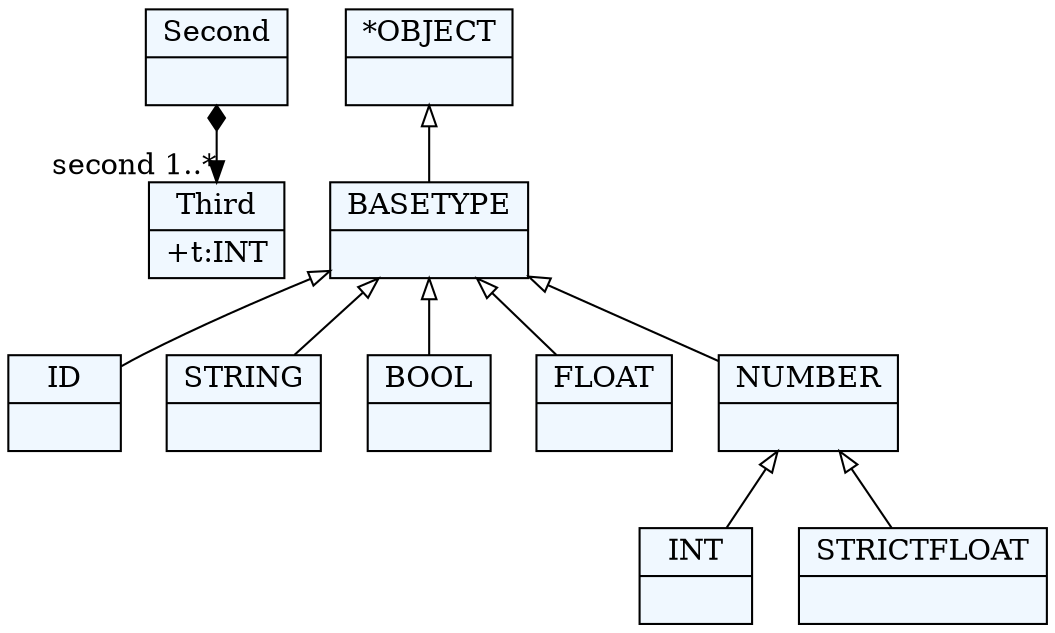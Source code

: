 
    digraph xtext {
    fontname = "Bitstream Vera Sans"
    fontsize = 8
    node[
        shape=record,
        style=filled,
        fillcolor=aliceblue
    ]
    nodesep = 0.3
    edge[dir=black,arrowtail=empty]


34734088 -> 35289624[arrowtail=diamond, dir=both, headlabel="second 1..*"]
34734088[ label="{Second|}"]

35481112[ label="{ID|}"]

34957864[ label="{STRING|}"]

35674776[ label="{BOOL|}"]

35691624[ label="{INT|}"]

35717848[ label="{FLOAT|}"]

35729976[ label="{STRICTFLOAT|}"]

35745528[ label="{NUMBER|}"]
35745528 -> 35729976 [dir=back]
35745528 -> 35691624 [dir=back]

35642344[ label="{BASETYPE|}"]
35642344 -> 35745528 [dir=back]
35642344 -> 35717848 [dir=back]
35642344 -> 35674776 [dir=back]
35642344 -> 35481112 [dir=back]
35642344 -> 34957864 [dir=back]

34823688[ label="{*OBJECT|}"]
34823688 -> 35642344 [dir=back]

35289624[ label="{Third|+t:INT\l}"]


}
